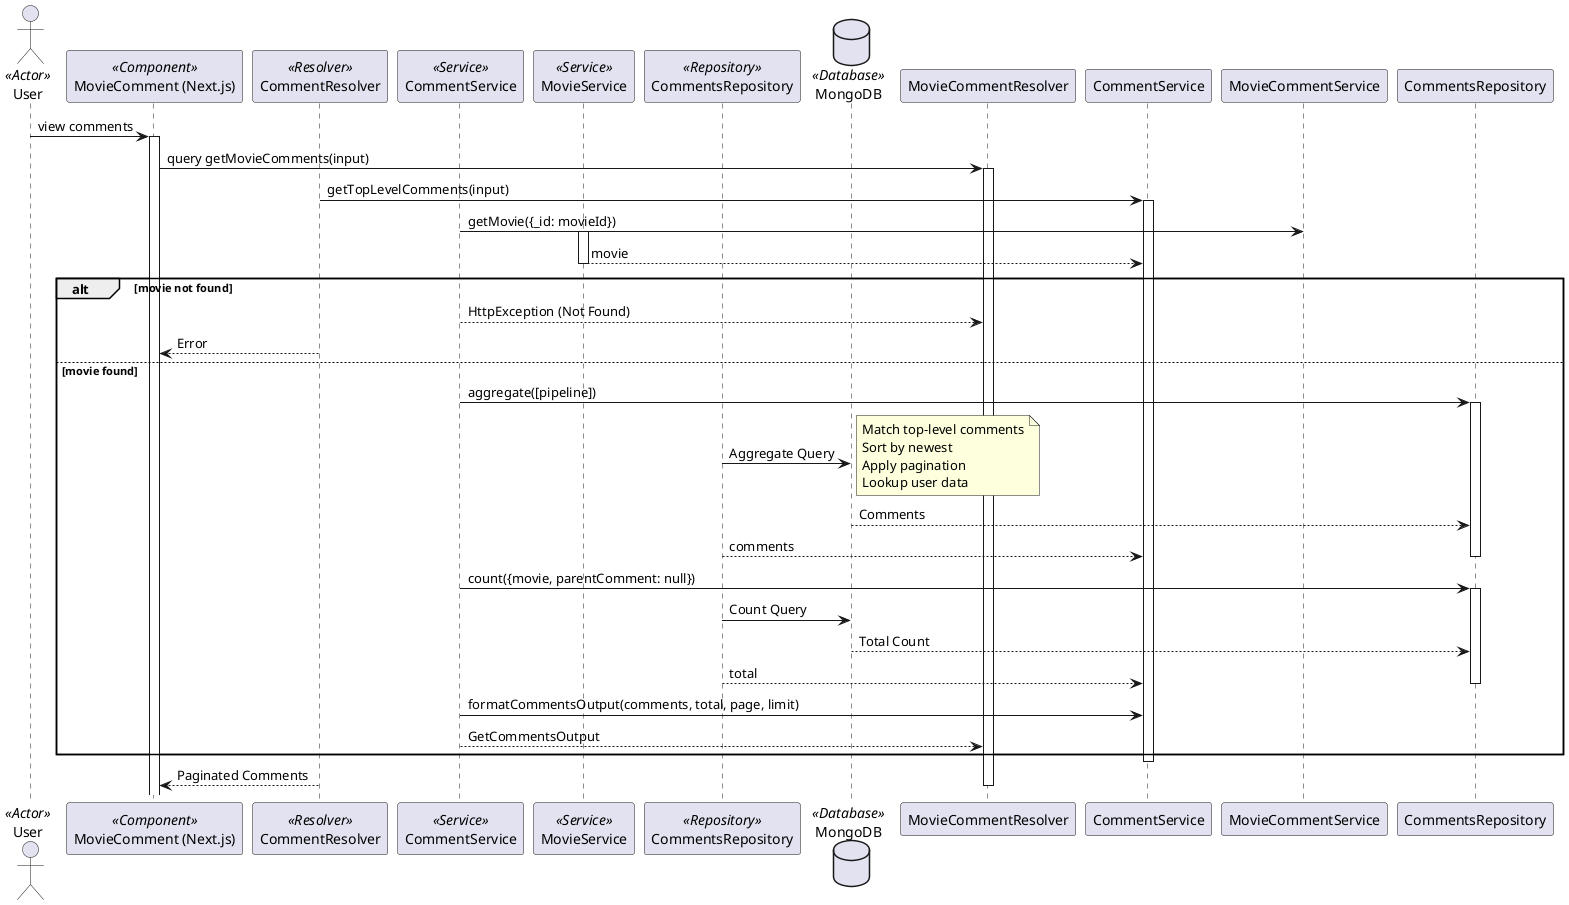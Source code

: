 @startuml Get Movie Comments Flow

actor User <<Actor>>
participant "MovieComment (Next.js)" as MovieComment <<Component>>
participant "CommentResolver" as Resolver <<Resolver>>
participant "CommentService" as Service <<Service>>
participant "MovieService" as MovieService <<Service>>
participant "CommentsRepository" as Repository <<Repository>>
database "MongoDB" as DB <<Database>>

User -> MovieComment: view comments
activate MovieComment
MovieComment -> MovieCommentResolver: query getMovieComments(input)
activate MovieCommentResolver
Resolver -> CommentService: getTopLevelComments(input)
activate CommentService
Service -> MovieCommentService: getMovie({_id: movieId})
activate MovieService
MovieService --> CommentService: movie
deactivate MovieService
alt movie not found
    Service --> MovieCommentResolver: HttpException (Not Found)
    Resolver --> MovieComment: Error
else movie found
    Service -> CommentsRepository: aggregate([pipeline])
    activate CommentsRepository
    Repository -> DB: Aggregate Query
    note right: Match top-level comments\nSort by newest\nApply pagination\nLookup user data
    DB --> CommentsRepository: Comments
    Repository --> CommentService: comments
    deactivate CommentsRepository
    Service -> CommentsRepository: count({movie, parentComment: null})
    activate CommentsRepository
    Repository -> DB: Count Query
    DB --> CommentsRepository: Total Count
    Repository --> CommentService: total
    deactivate CommentsRepository
    Service -> CommentService: formatCommentsOutput(comments, total, page, limit)
    Service --> MovieCommentResolver: GetCommentsOutput
end
deactivate CommentService
Resolver --> MovieComment: Paginated Comments
deactivate MovieCommentResolver

@enduml
